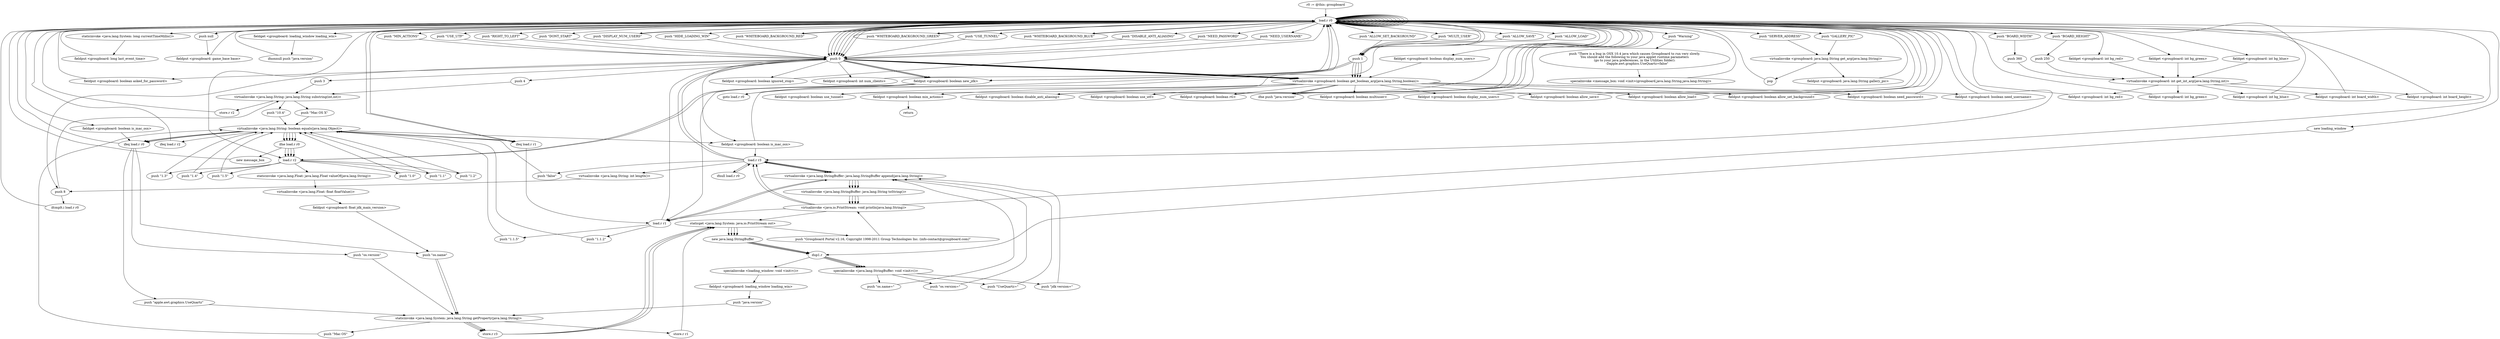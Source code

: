 digraph "" {
    "r0 := @this: groupboard"
    "load.r r0"
    "r0 := @this: groupboard"->"load.r r0";
    "push 0"
    "load.r r0"->"push 0";
    "fieldput <groupboard: boolean asked_for_password>"
    "push 0"->"fieldput <groupboard: boolean asked_for_password>";
    "fieldput <groupboard: boolean asked_for_password>"->"load.r r0";
    "staticinvoke <java.lang.System: long currentTimeMillis()>"
    "load.r r0"->"staticinvoke <java.lang.System: long currentTimeMillis()>";
    "fieldput <groupboard: long last_event_time>"
    "staticinvoke <java.lang.System: long currentTimeMillis()>"->"fieldput <groupboard: long last_event_time>";
    "fieldput <groupboard: long last_event_time>"->"load.r r0";
    "load.r r0"->"push 0";
    "fieldput <groupboard: boolean ignored_stop>"
    "push 0"->"fieldput <groupboard: boolean ignored_stop>";
    "fieldput <groupboard: boolean ignored_stop>"->"load.r r0";
    "push null"
    "load.r r0"->"push null";
    "fieldput <groupboard: game_base base>"
    "push null"->"fieldput <groupboard: game_base base>";
    "fieldput <groupboard: game_base base>"->"load.r r0";
    "load.r r0"->"load.r r0";
    "push \"USE_TUNNEL\""
    "load.r r0"->"push \"USE_TUNNEL\"";
    "push \"USE_TUNNEL\""->"push 0";
    "virtualinvoke <groupboard: boolean get_boolean_arg(java.lang.String,boolean)>"
    "push 0"->"virtualinvoke <groupboard: boolean get_boolean_arg(java.lang.String,boolean)>";
    "fieldput <groupboard: boolean use_tunnel>"
    "virtualinvoke <groupboard: boolean get_boolean_arg(java.lang.String,boolean)>"->"fieldput <groupboard: boolean use_tunnel>";
    "fieldput <groupboard: boolean use_tunnel>"->"load.r r0";
    "load.r r0"->"load.r r0";
    "push \"DISABLE_ANTI_ALIASING\""
    "load.r r0"->"push \"DISABLE_ANTI_ALIASING\"";
    "push \"DISABLE_ANTI_ALIASING\""->"push 0";
    "push 0"->"virtualinvoke <groupboard: boolean get_boolean_arg(java.lang.String,boolean)>";
    "fieldput <groupboard: boolean disable_anti_aliasing>"
    "virtualinvoke <groupboard: boolean get_boolean_arg(java.lang.String,boolean)>"->"fieldput <groupboard: boolean disable_anti_aliasing>";
    "fieldput <groupboard: boolean disable_anti_aliasing>"->"load.r r0";
    "load.r r0"->"load.r r0";
    "push \"USE_UTF\""
    "load.r r0"->"push \"USE_UTF\"";
    "push \"USE_UTF\""->"push 0";
    "push 0"->"virtualinvoke <groupboard: boolean get_boolean_arg(java.lang.String,boolean)>";
    "fieldput <groupboard: boolean use_utf>"
    "virtualinvoke <groupboard: boolean get_boolean_arg(java.lang.String,boolean)>"->"fieldput <groupboard: boolean use_utf>";
    "fieldput <groupboard: boolean use_utf>"->"load.r r0";
    "load.r r0"->"load.r r0";
    "push \"RIGHT_TO_LEFT\""
    "load.r r0"->"push \"RIGHT_TO_LEFT\"";
    "push \"RIGHT_TO_LEFT\""->"push 0";
    "push 0"->"virtualinvoke <groupboard: boolean get_boolean_arg(java.lang.String,boolean)>";
    "fieldput <groupboard: boolean rtl>"
    "virtualinvoke <groupboard: boolean get_boolean_arg(java.lang.String,boolean)>"->"fieldput <groupboard: boolean rtl>";
    "fieldput <groupboard: boolean rtl>"->"load.r r0";
    "push \"DONT_START\""
    "load.r r0"->"push \"DONT_START\"";
    "push \"DONT_START\""->"push 0";
    "push 0"->"virtualinvoke <groupboard: boolean get_boolean_arg(java.lang.String,boolean)>";
    "ifne push \"java.version\""
    "virtualinvoke <groupboard: boolean get_boolean_arg(java.lang.String,boolean)>"->"ifne push \"java.version\"";
    "ifne push \"java.version\""->"load.r r0";
    "push \"HIDE_LOADING_WIN\""
    "load.r r0"->"push \"HIDE_LOADING_WIN\"";
    "push \"HIDE_LOADING_WIN\""->"push 0";
    "push 0"->"virtualinvoke <groupboard: boolean get_boolean_arg(java.lang.String,boolean)>";
    "virtualinvoke <groupboard: boolean get_boolean_arg(java.lang.String,boolean)>"->"ifne push \"java.version\"";
    "ifne push \"java.version\""->"load.r r0";
    "fieldget <groupboard: loading_window loading_win>"
    "load.r r0"->"fieldget <groupboard: loading_window loading_win>";
    "ifnonnull push \"java.version\""
    "fieldget <groupboard: loading_window loading_win>"->"ifnonnull push \"java.version\"";
    "ifnonnull push \"java.version\""->"load.r r0";
    "new loading_window"
    "load.r r0"->"new loading_window";
    "dup1.r"
    "new loading_window"->"dup1.r";
    "specialinvoke <loading_window: void <init>()>"
    "dup1.r"->"specialinvoke <loading_window: void <init>()>";
    "fieldput <groupboard: loading_window loading_win>"
    "specialinvoke <loading_window: void <init>()>"->"fieldput <groupboard: loading_window loading_win>";
    "push \"java.version\""
    "fieldput <groupboard: loading_window loading_win>"->"push \"java.version\"";
    "staticinvoke <java.lang.System: java.lang.String getProperty(java.lang.String)>"
    "push \"java.version\""->"staticinvoke <java.lang.System: java.lang.String getProperty(java.lang.String)>";
    "store.r r1"
    "staticinvoke <java.lang.System: java.lang.String getProperty(java.lang.String)>"->"store.r r1";
    "staticget <java.lang.System: java.io.PrintStream out>"
    "store.r r1"->"staticget <java.lang.System: java.io.PrintStream out>";
    "push \"Groupboard Portal v2.16, Copyright 1998-2011 Group Technologies Inc. (info-contact@groupboard.com)\""
    "staticget <java.lang.System: java.io.PrintStream out>"->"push \"Groupboard Portal v2.16, Copyright 1998-2011 Group Technologies Inc. (info-contact@groupboard.com)\"";
    "virtualinvoke <java.io.PrintStream: void println(java.lang.String)>"
    "push \"Groupboard Portal v2.16, Copyright 1998-2011 Group Technologies Inc. (info-contact@groupboard.com)\""->"virtualinvoke <java.io.PrintStream: void println(java.lang.String)>";
    "virtualinvoke <java.io.PrintStream: void println(java.lang.String)>"->"staticget <java.lang.System: java.io.PrintStream out>";
    "new java.lang.StringBuffer"
    "staticget <java.lang.System: java.io.PrintStream out>"->"new java.lang.StringBuffer";
    "new java.lang.StringBuffer"->"dup1.r";
    "specialinvoke <java.lang.StringBuffer: void <init>()>"
    "dup1.r"->"specialinvoke <java.lang.StringBuffer: void <init>()>";
    "push \"jdk version=\""
    "specialinvoke <java.lang.StringBuffer: void <init>()>"->"push \"jdk version=\"";
    "virtualinvoke <java.lang.StringBuffer: java.lang.StringBuffer append(java.lang.String)>"
    "push \"jdk version=\""->"virtualinvoke <java.lang.StringBuffer: java.lang.StringBuffer append(java.lang.String)>";
    "load.r r1"
    "virtualinvoke <java.lang.StringBuffer: java.lang.StringBuffer append(java.lang.String)>"->"load.r r1";
    "load.r r1"->"virtualinvoke <java.lang.StringBuffer: java.lang.StringBuffer append(java.lang.String)>";
    "virtualinvoke <java.lang.StringBuffer: java.lang.String toString()>"
    "virtualinvoke <java.lang.StringBuffer: java.lang.StringBuffer append(java.lang.String)>"->"virtualinvoke <java.lang.StringBuffer: java.lang.String toString()>";
    "virtualinvoke <java.lang.StringBuffer: java.lang.String toString()>"->"virtualinvoke <java.io.PrintStream: void println(java.lang.String)>";
    "virtualinvoke <java.io.PrintStream: void println(java.lang.String)>"->"load.r r1";
    "load.r r1"->"push 0";
    "push 3"
    "push 0"->"push 3";
    "virtualinvoke <java.lang.String: java.lang.String substring(int,int)>"
    "push 3"->"virtualinvoke <java.lang.String: java.lang.String substring(int,int)>";
    "store.r r2"
    "virtualinvoke <java.lang.String: java.lang.String substring(int,int)>"->"store.r r2";
    "store.r r2"->"load.r r0";
    "load.r r2"
    "load.r r0"->"load.r r2";
    "staticinvoke <java.lang.Float: java.lang.Float valueOf(java.lang.String)>"
    "load.r r2"->"staticinvoke <java.lang.Float: java.lang.Float valueOf(java.lang.String)>";
    "virtualinvoke <java.lang.Float: float floatValue()>"
    "staticinvoke <java.lang.Float: java.lang.Float valueOf(java.lang.String)>"->"virtualinvoke <java.lang.Float: float floatValue()>";
    "fieldput <groupboard: float jdk_main_version>"
    "virtualinvoke <java.lang.Float: float floatValue()>"->"fieldput <groupboard: float jdk_main_version>";
    "push \"os.name\""
    "fieldput <groupboard: float jdk_main_version>"->"push \"os.name\"";
    "push \"os.name\""->"staticinvoke <java.lang.System: java.lang.String getProperty(java.lang.String)>";
    "store.r r3"
    "staticinvoke <java.lang.System: java.lang.String getProperty(java.lang.String)>"->"store.r r3";
    "store.r r3"->"staticget <java.lang.System: java.io.PrintStream out>";
    "staticget <java.lang.System: java.io.PrintStream out>"->"new java.lang.StringBuffer";
    "new java.lang.StringBuffer"->"dup1.r";
    "dup1.r"->"specialinvoke <java.lang.StringBuffer: void <init>()>";
    "push \"os.name=\""
    "specialinvoke <java.lang.StringBuffer: void <init>()>"->"push \"os.name=\"";
    "push \"os.name=\""->"virtualinvoke <java.lang.StringBuffer: java.lang.StringBuffer append(java.lang.String)>";
    "load.r r3"
    "virtualinvoke <java.lang.StringBuffer: java.lang.StringBuffer append(java.lang.String)>"->"load.r r3";
    "load.r r3"->"virtualinvoke <java.lang.StringBuffer: java.lang.StringBuffer append(java.lang.String)>";
    "virtualinvoke <java.lang.StringBuffer: java.lang.StringBuffer append(java.lang.String)>"->"virtualinvoke <java.lang.StringBuffer: java.lang.String toString()>";
    "virtualinvoke <java.lang.StringBuffer: java.lang.String toString()>"->"virtualinvoke <java.io.PrintStream: void println(java.lang.String)>";
    "virtualinvoke <java.io.PrintStream: void println(java.lang.String)>"->"load.r r0";
    "load.r r0"->"push 0";
    "fieldput <groupboard: boolean is_mac_osx>"
    "push 0"->"fieldput <groupboard: boolean is_mac_osx>";
    "fieldput <groupboard: boolean is_mac_osx>"->"load.r r3";
    "virtualinvoke <java.lang.String: int length()>"
    "load.r r3"->"virtualinvoke <java.lang.String: int length()>";
    "push 8"
    "virtualinvoke <java.lang.String: int length()>"->"push 8";
    "ifcmplt.i load.r r0"
    "push 8"->"ifcmplt.i load.r r0";
    "ifcmplt.i load.r r0"->"load.r r0";
    "load.r r0"->"load.r r3";
    "load.r r3"->"push 0";
    "push 0"->"push 8";
    "push 8"->"virtualinvoke <java.lang.String: java.lang.String substring(int,int)>";
    "push \"Mac OS X\""
    "virtualinvoke <java.lang.String: java.lang.String substring(int,int)>"->"push \"Mac OS X\"";
    "virtualinvoke <java.lang.String: boolean equals(java.lang.Object)>"
    "push \"Mac OS X\""->"virtualinvoke <java.lang.String: boolean equals(java.lang.Object)>";
    "virtualinvoke <java.lang.String: boolean equals(java.lang.Object)>"->"fieldput <groupboard: boolean is_mac_osx>";
    "fieldput <groupboard: boolean is_mac_osx>"->"load.r r0";
    "fieldget <groupboard: boolean is_mac_osx>"
    "load.r r0"->"fieldget <groupboard: boolean is_mac_osx>";
    "ifeq load.r r0"
    "fieldget <groupboard: boolean is_mac_osx>"->"ifeq load.r r0";
    "push \"os.version\""
    "ifeq load.r r0"->"push \"os.version\"";
    "push \"os.version\""->"staticinvoke <java.lang.System: java.lang.String getProperty(java.lang.String)>";
    "staticinvoke <java.lang.System: java.lang.String getProperty(java.lang.String)>"->"store.r r3";
    "store.r r3"->"staticget <java.lang.System: java.io.PrintStream out>";
    "staticget <java.lang.System: java.io.PrintStream out>"->"new java.lang.StringBuffer";
    "new java.lang.StringBuffer"->"dup1.r";
    "dup1.r"->"specialinvoke <java.lang.StringBuffer: void <init>()>";
    "push \"os.version=\""
    "specialinvoke <java.lang.StringBuffer: void <init>()>"->"push \"os.version=\"";
    "push \"os.version=\""->"virtualinvoke <java.lang.StringBuffer: java.lang.StringBuffer append(java.lang.String)>";
    "virtualinvoke <java.lang.StringBuffer: java.lang.StringBuffer append(java.lang.String)>"->"load.r r3";
    "load.r r3"->"virtualinvoke <java.lang.StringBuffer: java.lang.StringBuffer append(java.lang.String)>";
    "virtualinvoke <java.lang.StringBuffer: java.lang.StringBuffer append(java.lang.String)>"->"virtualinvoke <java.lang.StringBuffer: java.lang.String toString()>";
    "virtualinvoke <java.lang.StringBuffer: java.lang.String toString()>"->"virtualinvoke <java.io.PrintStream: void println(java.lang.String)>";
    "virtualinvoke <java.io.PrintStream: void println(java.lang.String)>"->"load.r r3";
    "load.r r3"->"push 0";
    "push 4"
    "push 0"->"push 4";
    "push 4"->"virtualinvoke <java.lang.String: java.lang.String substring(int,int)>";
    "push \"10.4\""
    "virtualinvoke <java.lang.String: java.lang.String substring(int,int)>"->"push \"10.4\"";
    "push \"10.4\""->"virtualinvoke <java.lang.String: boolean equals(java.lang.Object)>";
    "virtualinvoke <java.lang.String: boolean equals(java.lang.Object)>"->"ifeq load.r r0";
    "push \"apple.awt.graphics.UseQuartz\""
    "ifeq load.r r0"->"push \"apple.awt.graphics.UseQuartz\"";
    "push \"apple.awt.graphics.UseQuartz\""->"staticinvoke <java.lang.System: java.lang.String getProperty(java.lang.String)>";
    "staticinvoke <java.lang.System: java.lang.String getProperty(java.lang.String)>"->"store.r r3";
    "store.r r3"->"staticget <java.lang.System: java.io.PrintStream out>";
    "staticget <java.lang.System: java.io.PrintStream out>"->"new java.lang.StringBuffer";
    "new java.lang.StringBuffer"->"dup1.r";
    "dup1.r"->"specialinvoke <java.lang.StringBuffer: void <init>()>";
    "push \"UseQuartz=\""
    "specialinvoke <java.lang.StringBuffer: void <init>()>"->"push \"UseQuartz=\"";
    "push \"UseQuartz=\""->"virtualinvoke <java.lang.StringBuffer: java.lang.StringBuffer append(java.lang.String)>";
    "virtualinvoke <java.lang.StringBuffer: java.lang.StringBuffer append(java.lang.String)>"->"load.r r3";
    "load.r r3"->"virtualinvoke <java.lang.StringBuffer: java.lang.StringBuffer append(java.lang.String)>";
    "virtualinvoke <java.lang.StringBuffer: java.lang.StringBuffer append(java.lang.String)>"->"virtualinvoke <java.lang.StringBuffer: java.lang.String toString()>";
    "virtualinvoke <java.lang.StringBuffer: java.lang.String toString()>"->"virtualinvoke <java.io.PrintStream: void println(java.lang.String)>";
    "virtualinvoke <java.io.PrintStream: void println(java.lang.String)>"->"load.r r3";
    "ifnull load.r r0"
    "load.r r3"->"ifnull load.r r0";
    "ifnull load.r r0"->"load.r r3";
    "push \"false\""
    "load.r r3"->"push \"false\"";
    "push \"false\""->"virtualinvoke <java.lang.String: boolean equals(java.lang.Object)>";
    "ifne load.r r0"
    "virtualinvoke <java.lang.String: boolean equals(java.lang.Object)>"->"ifne load.r r0";
    "new message_box"
    "ifne load.r r0"->"new message_box";
    "new message_box"->"load.r r0";
    "push \"Warning\""
    "load.r r0"->"push \"Warning\"";
    "push \"There is a bug in OSX 10.4 java which causes Groupboard to run very slowly.\nYou should add the following to your java applet runtime parameters\n(go to your java preferences, in the Utilities folder):\n     -Dapple.awt.graphics.UseQuartz=false\""
    "push \"Warning\""->"push \"There is a bug in OSX 10.4 java which causes Groupboard to run very slowly.\nYou should add the following to your java applet runtime parameters\n(go to your java preferences, in the Utilities folder):\n     -Dapple.awt.graphics.UseQuartz=false\"";
    "specialinvoke <message_box: void <init>(groupboard,java.lang.String,java.lang.String)>"
    "push \"There is a bug in OSX 10.4 java which causes Groupboard to run very slowly.\nYou should add the following to your java applet runtime parameters\n(go to your java preferences, in the Utilities folder):\n     -Dapple.awt.graphics.UseQuartz=false\""->"specialinvoke <message_box: void <init>(groupboard,java.lang.String,java.lang.String)>";
    "specialinvoke <message_box: void <init>(groupboard,java.lang.String,java.lang.String)>"->"load.r r0";
    "push 1"
    "load.r r0"->"push 1";
    "fieldput <groupboard: boolean new_jdk>"
    "push 1"->"fieldput <groupboard: boolean new_jdk>";
    "fieldput <groupboard: boolean new_jdk>"->"load.r r2";
    "push \"1.0\""
    "load.r r2"->"push \"1.0\"";
    "push \"1.0\""->"virtualinvoke <java.lang.String: boolean equals(java.lang.Object)>";
    "ifeq load.r r2"
    "virtualinvoke <java.lang.String: boolean equals(java.lang.Object)>"->"ifeq load.r r2";
    "ifeq load.r r2"->"load.r r0";
    "load.r r0"->"push 0";
    "push 0"->"fieldput <groupboard: boolean new_jdk>";
    "fieldput <groupboard: boolean new_jdk>"->"load.r r2";
    "push \"1.1\""
    "load.r r2"->"push \"1.1\"";
    "push \"1.1\""->"virtualinvoke <java.lang.String: boolean equals(java.lang.Object)>";
    "virtualinvoke <java.lang.String: boolean equals(java.lang.Object)>"->"ifne load.r r0";
    "ifne load.r r0"->"load.r r2";
    "push \"1.2\""
    "load.r r2"->"push \"1.2\"";
    "push \"1.2\""->"virtualinvoke <java.lang.String: boolean equals(java.lang.Object)>";
    "virtualinvoke <java.lang.String: boolean equals(java.lang.Object)>"->"ifne load.r r0";
    "ifne load.r r0"->"load.r r2";
    "push \"1.3\""
    "load.r r2"->"push \"1.3\"";
    "push \"1.3\""->"virtualinvoke <java.lang.String: boolean equals(java.lang.Object)>";
    "virtualinvoke <java.lang.String: boolean equals(java.lang.Object)>"->"ifne load.r r0";
    "ifne load.r r0"->"load.r r2";
    "push \"1.4\""
    "load.r r2"->"push \"1.4\"";
    "push \"1.4\""->"virtualinvoke <java.lang.String: boolean equals(java.lang.Object)>";
    "virtualinvoke <java.lang.String: boolean equals(java.lang.Object)>"->"ifne load.r r0";
    "ifne load.r r0"->"load.r r2";
    "push \"1.5\""
    "load.r r2"->"push \"1.5\"";
    "push \"1.5\""->"virtualinvoke <java.lang.String: boolean equals(java.lang.Object)>";
    "ifeq load.r r1"
    "virtualinvoke <java.lang.String: boolean equals(java.lang.Object)>"->"ifeq load.r r1";
    "ifeq load.r r1"->"load.r r0";
    "load.r r0"->"push 1";
    "push 1"->"fieldput <groupboard: boolean new_jdk>";
    "fieldput <groupboard: boolean new_jdk>"->"load.r r1";
    "push \"1.1.2\""
    "load.r r1"->"push \"1.1.2\"";
    "push \"1.1.2\""->"virtualinvoke <java.lang.String: boolean equals(java.lang.Object)>";
    "virtualinvoke <java.lang.String: boolean equals(java.lang.Object)>"->"ifeq load.r r1";
    "ifeq load.r r1"->"load.r r0";
    "load.r r0"->"push 0";
    "push 0"->"fieldput <groupboard: boolean new_jdk>";
    "goto load.r r0"
    "fieldput <groupboard: boolean new_jdk>"->"goto load.r r0";
    "goto load.r r0"->"load.r r0";
    "load.r r0"->"push 0";
    "fieldput <groupboard: int num_clients>"
    "push 0"->"fieldput <groupboard: int num_clients>";
    "fieldput <groupboard: int num_clients>"->"load.r r0";
    "push \"SERVER_ADDRESS\""
    "load.r r0"->"push \"SERVER_ADDRESS\"";
    "virtualinvoke <groupboard: java.lang.String get_arg(java.lang.String)>"
    "push \"SERVER_ADDRESS\""->"virtualinvoke <groupboard: java.lang.String get_arg(java.lang.String)>";
    "pop"
    "virtualinvoke <groupboard: java.lang.String get_arg(java.lang.String)>"->"pop";
    "pop"->"load.r r0";
    "load.r r0"->"load.r r0";
    "push \"GALLERY_PIC\""
    "load.r r0"->"push \"GALLERY_PIC\"";
    "push \"GALLERY_PIC\""->"virtualinvoke <groupboard: java.lang.String get_arg(java.lang.String)>";
    "fieldput <groupboard: java.lang.String gallery_pic>"
    "virtualinvoke <groupboard: java.lang.String get_arg(java.lang.String)>"->"fieldput <groupboard: java.lang.String gallery_pic>";
    "fieldput <groupboard: java.lang.String gallery_pic>"->"load.r r0";
    "load.r r0"->"load.r r0";
    "push \"MULTI_USER\""
    "load.r r0"->"push \"MULTI_USER\"";
    "push \"MULTI_USER\""->"push 1";
    "push 1"->"virtualinvoke <groupboard: boolean get_boolean_arg(java.lang.String,boolean)>";
    "fieldput <groupboard: boolean multiuser>"
    "virtualinvoke <groupboard: boolean get_boolean_arg(java.lang.String,boolean)>"->"fieldput <groupboard: boolean multiuser>";
    "fieldput <groupboard: boolean multiuser>"->"load.r r0";
    "load.r r0"->"load.r r0";
    "push \"DISPLAY_NUM_USERS\""
    "load.r r0"->"push \"DISPLAY_NUM_USERS\"";
    "push \"DISPLAY_NUM_USERS\""->"load.r r0";
    "fieldget <groupboard: boolean display_num_users>"
    "load.r r0"->"fieldget <groupboard: boolean display_num_users>";
    "fieldget <groupboard: boolean display_num_users>"->"virtualinvoke <groupboard: boolean get_boolean_arg(java.lang.String,boolean)>";
    "fieldput <groupboard: boolean display_num_users>"
    "virtualinvoke <groupboard: boolean get_boolean_arg(java.lang.String,boolean)>"->"fieldput <groupboard: boolean display_num_users>";
    "fieldput <groupboard: boolean display_num_users>"->"load.r r0";
    "load.r r0"->"load.r r0";
    "push \"WHITEBOARD_BACKGROUND_RED\""
    "load.r r0"->"push \"WHITEBOARD_BACKGROUND_RED\"";
    "push \"WHITEBOARD_BACKGROUND_RED\""->"load.r r0";
    "fieldget <groupboard: int bg_red>"
    "load.r r0"->"fieldget <groupboard: int bg_red>";
    "virtualinvoke <groupboard: int get_int_arg(java.lang.String,int)>"
    "fieldget <groupboard: int bg_red>"->"virtualinvoke <groupboard: int get_int_arg(java.lang.String,int)>";
    "fieldput <groupboard: int bg_red>"
    "virtualinvoke <groupboard: int get_int_arg(java.lang.String,int)>"->"fieldput <groupboard: int bg_red>";
    "fieldput <groupboard: int bg_red>"->"load.r r0";
    "load.r r0"->"load.r r0";
    "push \"WHITEBOARD_BACKGROUND_GREEN\""
    "load.r r0"->"push \"WHITEBOARD_BACKGROUND_GREEN\"";
    "push \"WHITEBOARD_BACKGROUND_GREEN\""->"load.r r0";
    "fieldget <groupboard: int bg_green>"
    "load.r r0"->"fieldget <groupboard: int bg_green>";
    "fieldget <groupboard: int bg_green>"->"virtualinvoke <groupboard: int get_int_arg(java.lang.String,int)>";
    "fieldput <groupboard: int bg_green>"
    "virtualinvoke <groupboard: int get_int_arg(java.lang.String,int)>"->"fieldput <groupboard: int bg_green>";
    "fieldput <groupboard: int bg_green>"->"load.r r0";
    "load.r r0"->"load.r r0";
    "push \"WHITEBOARD_BACKGROUND_BLUE\""
    "load.r r0"->"push \"WHITEBOARD_BACKGROUND_BLUE\"";
    "push \"WHITEBOARD_BACKGROUND_BLUE\""->"load.r r0";
    "fieldget <groupboard: int bg_blue>"
    "load.r r0"->"fieldget <groupboard: int bg_blue>";
    "fieldget <groupboard: int bg_blue>"->"virtualinvoke <groupboard: int get_int_arg(java.lang.String,int)>";
    "fieldput <groupboard: int bg_blue>"
    "virtualinvoke <groupboard: int get_int_arg(java.lang.String,int)>"->"fieldput <groupboard: int bg_blue>";
    "fieldput <groupboard: int bg_blue>"->"load.r r0";
    "load.r r0"->"load.r r0";
    "push \"BOARD_WIDTH\""
    "load.r r0"->"push \"BOARD_WIDTH\"";
    "push 360"
    "push \"BOARD_WIDTH\""->"push 360";
    "push 360"->"virtualinvoke <groupboard: int get_int_arg(java.lang.String,int)>";
    "fieldput <groupboard: int board_width>"
    "virtualinvoke <groupboard: int get_int_arg(java.lang.String,int)>"->"fieldput <groupboard: int board_width>";
    "fieldput <groupboard: int board_width>"->"load.r r0";
    "load.r r0"->"load.r r0";
    "push \"BOARD_HEIGHT\""
    "load.r r0"->"push \"BOARD_HEIGHT\"";
    "push 250"
    "push \"BOARD_HEIGHT\""->"push 250";
    "push 250"->"virtualinvoke <groupboard: int get_int_arg(java.lang.String,int)>";
    "fieldput <groupboard: int board_height>"
    "virtualinvoke <groupboard: int get_int_arg(java.lang.String,int)>"->"fieldput <groupboard: int board_height>";
    "fieldput <groupboard: int board_height>"->"load.r r0";
    "load.r r0"->"load.r r0";
    "push \"ALLOW_SAVE\""
    "load.r r0"->"push \"ALLOW_SAVE\"";
    "push \"ALLOW_SAVE\""->"push 1";
    "push 1"->"virtualinvoke <groupboard: boolean get_boolean_arg(java.lang.String,boolean)>";
    "fieldput <groupboard: boolean allow_save>"
    "virtualinvoke <groupboard: boolean get_boolean_arg(java.lang.String,boolean)>"->"fieldput <groupboard: boolean allow_save>";
    "fieldput <groupboard: boolean allow_save>"->"load.r r0";
    "load.r r0"->"load.r r0";
    "push \"ALLOW_LOAD\""
    "load.r r0"->"push \"ALLOW_LOAD\"";
    "push \"ALLOW_LOAD\""->"push 1";
    "push 1"->"virtualinvoke <groupboard: boolean get_boolean_arg(java.lang.String,boolean)>";
    "fieldput <groupboard: boolean allow_load>"
    "virtualinvoke <groupboard: boolean get_boolean_arg(java.lang.String,boolean)>"->"fieldput <groupboard: boolean allow_load>";
    "fieldput <groupboard: boolean allow_load>"->"load.r r0";
    "load.r r0"->"load.r r0";
    "push \"ALLOW_SET_BACKGROUND\""
    "load.r r0"->"push \"ALLOW_SET_BACKGROUND\"";
    "push \"ALLOW_SET_BACKGROUND\""->"push 1";
    "push 1"->"virtualinvoke <groupboard: boolean get_boolean_arg(java.lang.String,boolean)>";
    "fieldput <groupboard: boolean allow_set_background>"
    "virtualinvoke <groupboard: boolean get_boolean_arg(java.lang.String,boolean)>"->"fieldput <groupboard: boolean allow_set_background>";
    "fieldput <groupboard: boolean allow_set_background>"->"load.r r0";
    "load.r r0"->"load.r r0";
    "push \"NEED_PASSWORD\""
    "load.r r0"->"push \"NEED_PASSWORD\"";
    "push \"NEED_PASSWORD\""->"push 0";
    "push 0"->"virtualinvoke <groupboard: boolean get_boolean_arg(java.lang.String,boolean)>";
    "fieldput <groupboard: boolean need_password>"
    "virtualinvoke <groupboard: boolean get_boolean_arg(java.lang.String,boolean)>"->"fieldput <groupboard: boolean need_password>";
    "fieldput <groupboard: boolean need_password>"->"load.r r0";
    "load.r r0"->"load.r r0";
    "push \"NEED_USERNAME\""
    "load.r r0"->"push \"NEED_USERNAME\"";
    "push \"NEED_USERNAME\""->"push 0";
    "push 0"->"virtualinvoke <groupboard: boolean get_boolean_arg(java.lang.String,boolean)>";
    "fieldput <groupboard: boolean need_username>"
    "virtualinvoke <groupboard: boolean get_boolean_arg(java.lang.String,boolean)>"->"fieldput <groupboard: boolean need_username>";
    "fieldput <groupboard: boolean need_username>"->"load.r r0";
    "load.r r0"->"load.r r0";
    "push \"MIN_ACTIONS\""
    "load.r r0"->"push \"MIN_ACTIONS\"";
    "push \"MIN_ACTIONS\""->"push 0";
    "push 0"->"virtualinvoke <groupboard: boolean get_boolean_arg(java.lang.String,boolean)>";
    "fieldput <groupboard: boolean min_actions>"
    "virtualinvoke <groupboard: boolean get_boolean_arg(java.lang.String,boolean)>"->"fieldput <groupboard: boolean min_actions>";
    "return"
    "fieldput <groupboard: boolean min_actions>"->"return";
    "ifeq load.r r1"->"load.r r1";
    "push \"1.1.5\""
    "load.r r1"->"push \"1.1.5\"";
    "push \"1.1.5\""->"virtualinvoke <java.lang.String: boolean equals(java.lang.Object)>";
    "virtualinvoke <java.lang.String: boolean equals(java.lang.Object)>"->"ifeq load.r r0";
    "ifeq load.r r0"->"push \"os.name\"";
    "push \"os.name\""->"staticinvoke <java.lang.System: java.lang.String getProperty(java.lang.String)>";
    "push \"Mac OS\""
    "staticinvoke <java.lang.System: java.lang.String getProperty(java.lang.String)>"->"push \"Mac OS\"";
    "push \"Mac OS\""->"virtualinvoke <java.lang.String: boolean equals(java.lang.Object)>";
    "virtualinvoke <java.lang.String: boolean equals(java.lang.Object)>"->"ifeq load.r r0";
    "ifeq load.r r0"->"load.r r0";
    "load.r r0"->"push 0";
    "push 0"->"fieldput <groupboard: boolean new_jdk>";
}
